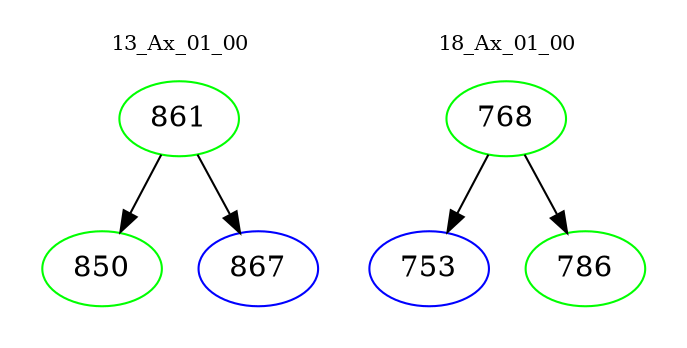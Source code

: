 digraph{
subgraph cluster_0 {
color = white
label = "13_Ax_01_00";
fontsize=10;
T0_861 [label="861", color="green"]
T0_861 -> T0_850 [color="black"]
T0_850 [label="850", color="green"]
T0_861 -> T0_867 [color="black"]
T0_867 [label="867", color="blue"]
}
subgraph cluster_1 {
color = white
label = "18_Ax_01_00";
fontsize=10;
T1_768 [label="768", color="green"]
T1_768 -> T1_753 [color="black"]
T1_753 [label="753", color="blue"]
T1_768 -> T1_786 [color="black"]
T1_786 [label="786", color="green"]
}
}
